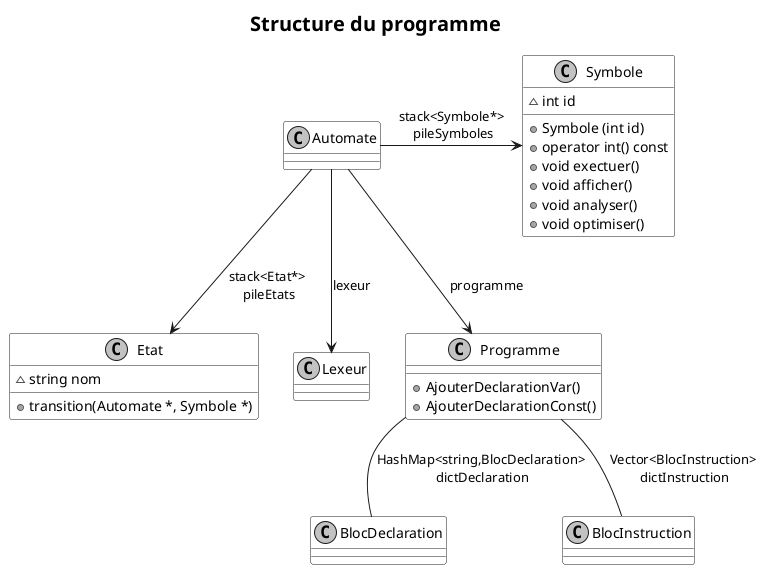 @startuml
skinparam monochrome true
skinparam shadowing false
skinparam TitleFontSize 20
skinparam sequenceTitleFontSize 20
skinparam sequenceTitleFontStyle plain

skinparam class {
	BackgroundColor white
	BackgroundColor<<Warning>> lightblue
}

title Structure du programme

class Symbole{
	~int id
	+Symbole (int id)
	+operator int() const
	+void exectuer()
	+void afficher()
	+void analyser()
	+void optimiser()
}

class Automate{

}

Automate -> Symbole : stack<Symbole*>\n pileSymboles
Automate --> Etat : stack<Etat*>\n pileEtats
Automate --> Lexeur : lexeur
Automate --> Programme : programme

class Etat{
    ~string nom
    +transition(Automate *, Symbole *)
}

class Programme{

 +AjouterDeclarationVar()
 +AjouterDeclarationConst()

}

Programme -- BlocDeclaration : HashMap<string,BlocDeclaration>\n dictDeclaration
Programme -- BlocInstruction : Vector<BlocInstruction>\n dictInstruction






class Lexeur{

}

@enduml